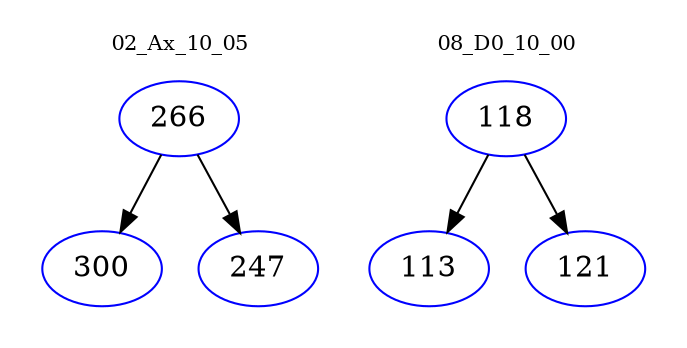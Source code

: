 digraph{
subgraph cluster_0 {
color = white
label = "02_Ax_10_05";
fontsize=10;
T0_266 [label="266", color="blue"]
T0_266 -> T0_300 [color="black"]
T0_300 [label="300", color="blue"]
T0_266 -> T0_247 [color="black"]
T0_247 [label="247", color="blue"]
}
subgraph cluster_1 {
color = white
label = "08_D0_10_00";
fontsize=10;
T1_118 [label="118", color="blue"]
T1_118 -> T1_113 [color="black"]
T1_113 [label="113", color="blue"]
T1_118 -> T1_121 [color="black"]
T1_121 [label="121", color="blue"]
}
}

